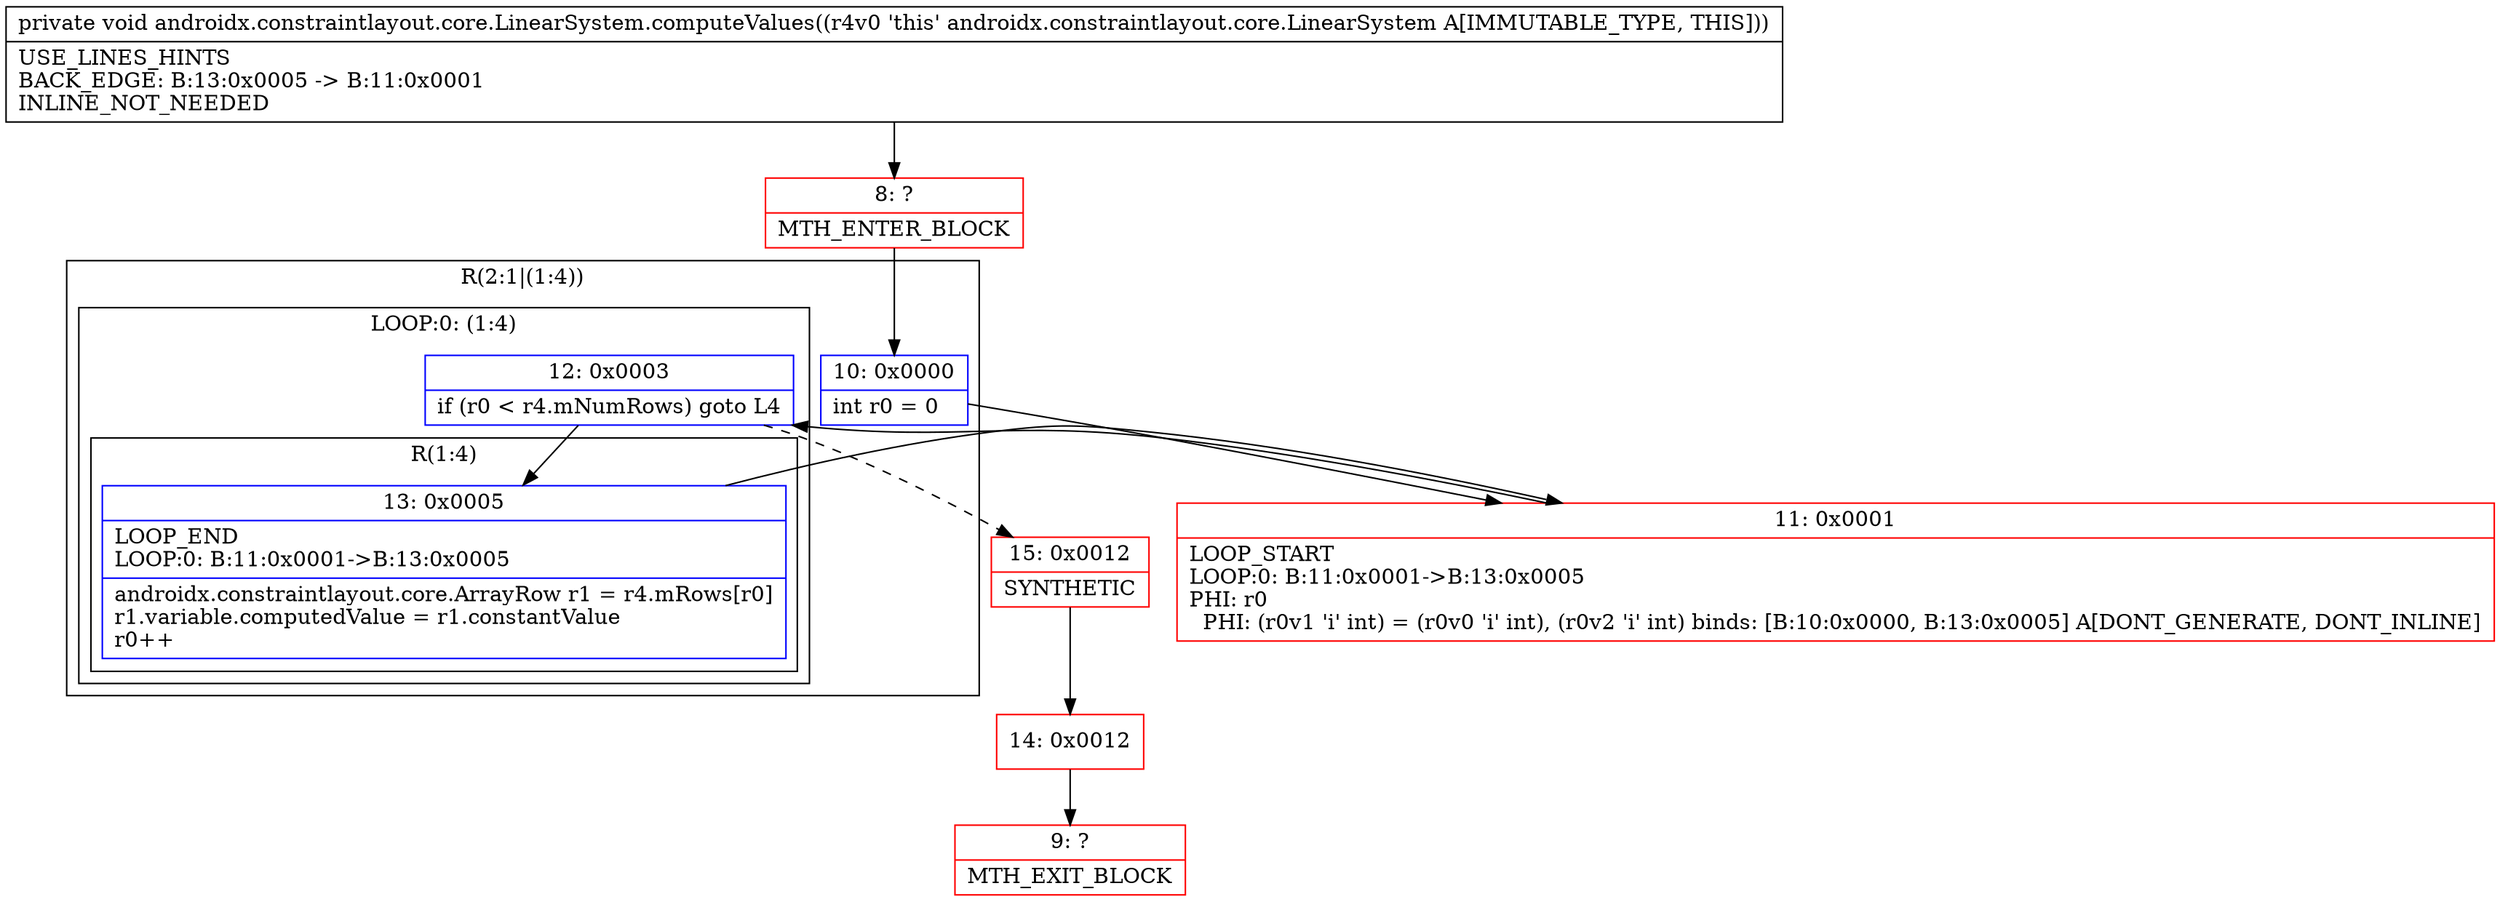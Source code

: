 digraph "CFG forandroidx.constraintlayout.core.LinearSystem.computeValues()V" {
subgraph cluster_Region_397590513 {
label = "R(2:1|(1:4))";
node [shape=record,color=blue];
Node_10 [shape=record,label="{10\:\ 0x0000|int r0 = 0\l}"];
subgraph cluster_LoopRegion_1789045485 {
label = "LOOP:0: (1:4)";
node [shape=record,color=blue];
Node_12 [shape=record,label="{12\:\ 0x0003|if (r0 \< r4.mNumRows) goto L4\l}"];
subgraph cluster_Region_1199375481 {
label = "R(1:4)";
node [shape=record,color=blue];
Node_13 [shape=record,label="{13\:\ 0x0005|LOOP_END\lLOOP:0: B:11:0x0001\-\>B:13:0x0005\l|androidx.constraintlayout.core.ArrayRow r1 = r4.mRows[r0]\lr1.variable.computedValue = r1.constantValue\lr0++\l}"];
}
}
}
Node_8 [shape=record,color=red,label="{8\:\ ?|MTH_ENTER_BLOCK\l}"];
Node_11 [shape=record,color=red,label="{11\:\ 0x0001|LOOP_START\lLOOP:0: B:11:0x0001\-\>B:13:0x0005\lPHI: r0 \l  PHI: (r0v1 'i' int) = (r0v0 'i' int), (r0v2 'i' int) binds: [B:10:0x0000, B:13:0x0005] A[DONT_GENERATE, DONT_INLINE]\l}"];
Node_15 [shape=record,color=red,label="{15\:\ 0x0012|SYNTHETIC\l}"];
Node_14 [shape=record,color=red,label="{14\:\ 0x0012}"];
Node_9 [shape=record,color=red,label="{9\:\ ?|MTH_EXIT_BLOCK\l}"];
MethodNode[shape=record,label="{private void androidx.constraintlayout.core.LinearSystem.computeValues((r4v0 'this' androidx.constraintlayout.core.LinearSystem A[IMMUTABLE_TYPE, THIS]))  | USE_LINES_HINTS\lBACK_EDGE: B:13:0x0005 \-\> B:11:0x0001\lINLINE_NOT_NEEDED\l}"];
MethodNode -> Node_8;Node_10 -> Node_11;
Node_12 -> Node_13;
Node_12 -> Node_15[style=dashed];
Node_13 -> Node_11;
Node_8 -> Node_10;
Node_11 -> Node_12;
Node_15 -> Node_14;
Node_14 -> Node_9;
}


